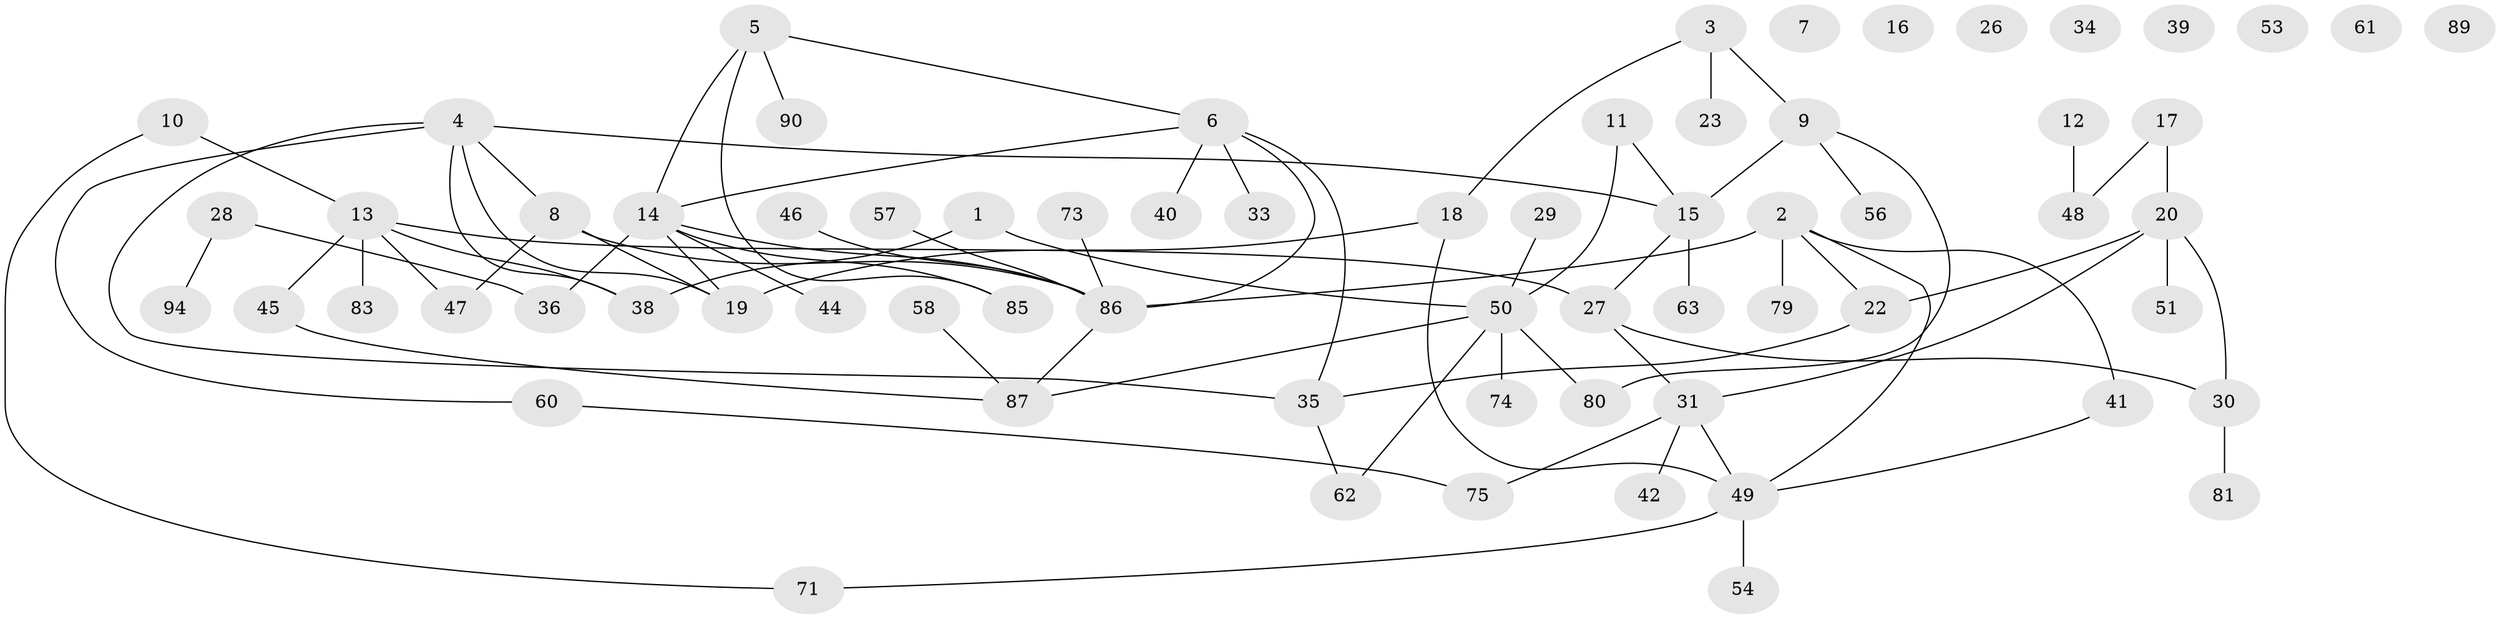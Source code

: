 // Generated by graph-tools (version 1.1) at 2025/23/03/03/25 07:23:26]
// undirected, 68 vertices, 81 edges
graph export_dot {
graph [start="1"]
  node [color=gray90,style=filled];
  1 [super="+97"];
  2 [super="+25"];
  3;
  4 [super="+55"];
  5 [super="+67"];
  6 [super="+24"];
  7;
  8 [super="+43"];
  9 [super="+82"];
  10 [super="+32"];
  11 [super="+37"];
  12;
  13 [super="+95"];
  14 [super="+96"];
  15 [super="+66"];
  16;
  17 [super="+84"];
  18;
  19 [super="+77"];
  20 [super="+21"];
  22 [super="+88"];
  23;
  26;
  27;
  28 [super="+70"];
  29;
  30 [super="+59"];
  31 [super="+78"];
  33;
  34;
  35 [super="+52"];
  36 [super="+65"];
  38;
  39;
  40 [super="+64"];
  41;
  42;
  44 [super="+76"];
  45;
  46;
  47;
  48 [super="+92"];
  49 [super="+68"];
  50 [super="+72"];
  51;
  53;
  54;
  56;
  57;
  58;
  60 [super="+69"];
  61;
  62;
  63;
  71 [super="+93"];
  73;
  74;
  75;
  79;
  80;
  81;
  83;
  85;
  86 [super="+91"];
  87;
  89;
  90;
  94;
  1 -- 50;
  1 -- 38;
  2 -- 86;
  2 -- 49;
  2 -- 41;
  2 -- 79;
  2 -- 22;
  3 -- 9;
  3 -- 18;
  3 -- 23;
  4 -- 15;
  4 -- 38;
  4 -- 35;
  4 -- 60;
  4 -- 19;
  4 -- 8;
  5 -- 85;
  5 -- 90;
  5 -- 6;
  5 -- 14;
  6 -- 35;
  6 -- 86;
  6 -- 40;
  6 -- 33;
  6 -- 14;
  8 -- 19;
  8 -- 86;
  8 -- 47;
  9 -- 80;
  9 -- 56;
  9 -- 15 [weight=2];
  10 -- 13;
  10 -- 71;
  11 -- 15;
  11 -- 50;
  12 -- 48;
  13 -- 27;
  13 -- 38;
  13 -- 45;
  13 -- 47;
  13 -- 83;
  14 -- 36;
  14 -- 44;
  14 -- 86;
  14 -- 19;
  14 -- 85;
  15 -- 27;
  15 -- 63;
  17 -- 48;
  17 -- 20;
  18 -- 49;
  18 -- 19;
  20 -- 31;
  20 -- 51 [weight=2];
  20 -- 30;
  20 -- 22;
  22 -- 35;
  27 -- 31;
  27 -- 30;
  28 -- 36;
  28 -- 94;
  29 -- 50;
  30 -- 81;
  31 -- 42;
  31 -- 75;
  31 -- 49;
  35 -- 62;
  41 -- 49;
  45 -- 87;
  46 -- 86;
  49 -- 71;
  49 -- 54;
  50 -- 62;
  50 -- 87;
  50 -- 80;
  50 -- 74;
  57 -- 86;
  58 -- 87;
  60 -- 75;
  73 -- 86;
  86 -- 87;
}
